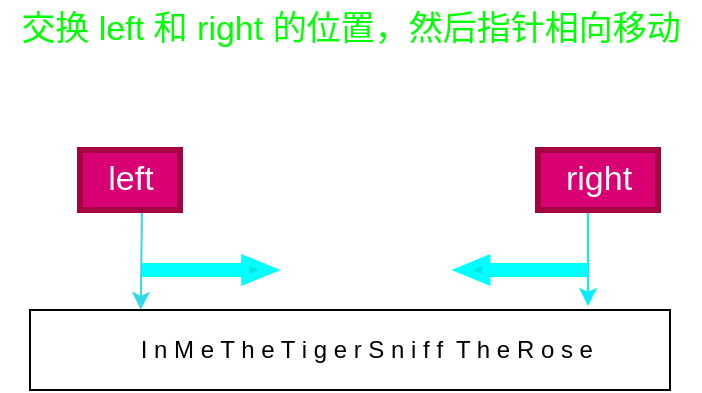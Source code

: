 <mxfile>
    <diagram id="A7-EsVn6Nm6nvatMSqN5" name="Page-1">
        <mxGraphModel dx="396" dy="384" grid="1" gridSize="10" guides="1" tooltips="1" connect="1" arrows="1" fold="1" page="1" pageScale="1" pageWidth="827" pageHeight="1169" math="0" shadow="0">
            <root>
                <mxCell id="0"/>
                <mxCell id="1" parent="0"/>
                <mxCell id="2" value="&lt;span style=&quot;white-space: pre;&quot;&gt;&#9;&lt;span style=&quot;white-space: pre;&quot;&gt;&#9;&lt;/span&gt;&lt;/span&gt;I n M e T h e T i g e r S n i f f&amp;nbsp; T h e R o s e" style="whiteSpace=wrap;html=1;align=left;" parent="1" vertex="1">
                    <mxGeometry x="170" y="240" width="320" height="40" as="geometry"/>
                </mxCell>
                <mxCell id="3" value="" style="endArrow=classic;html=1;entryX=0.173;entryY=-0.003;entryDx=0;entryDy=0;entryPerimeter=0;fillColor=#60a917;strokeColor=#33dae6;" parent="1" target="2" edge="1">
                    <mxGeometry width="50" height="50" relative="1" as="geometry">
                        <mxPoint x="226" y="190" as="sourcePoint"/>
                        <mxPoint x="220" y="230" as="targetPoint"/>
                    </mxGeometry>
                </mxCell>
                <mxCell id="4" value="" style="endArrow=classic;html=1;entryX=0.872;entryY=-0.05;entryDx=0;entryDy=0;entryPerimeter=0;strokeColor=#00eeff;" parent="1" target="2" edge="1">
                    <mxGeometry width="50" height="50" relative="1" as="geometry">
                        <mxPoint x="449" y="190" as="sourcePoint"/>
                        <mxPoint x="500" y="150" as="targetPoint"/>
                    </mxGeometry>
                </mxCell>
                <mxCell id="6" value="&lt;font style=&quot;font-size: 17px;&quot;&gt;right&lt;/font&gt;" style="text;html=1;align=center;verticalAlign=middle;resizable=0;points=[];autosize=1;strokeColor=#A50040;fillColor=#d80073;strokeWidth=3;fontColor=#ffffff;" parent="1" vertex="1">
                    <mxGeometry x="424" y="160" width="60" height="30" as="geometry"/>
                </mxCell>
                <mxCell id="7" value="&lt;font style=&quot;font-size: 17px;&quot;&gt;left&lt;/font&gt;" style="text;html=1;align=center;verticalAlign=middle;resizable=0;points=[];autosize=1;strokeColor=#A50040;fillColor=#d80073;strokeWidth=3;fontColor=#ffffff;" parent="1" vertex="1">
                    <mxGeometry x="195" y="160" width="50" height="30" as="geometry"/>
                </mxCell>
                <mxCell id="9" value="" style="shape=singleArrow;direction=east;whiteSpace=wrap;html=1;strokeWidth=4;fontSize=20;fillColor=#00e6e2;strokeColor=#00FFFF;fontColor=#ffffff;" parent="1" vertex="1">
                    <mxGeometry x="228" y="215" width="62" height="10" as="geometry"/>
                </mxCell>
                <mxCell id="10" value="" style="shape=singleArrow;direction=west;whiteSpace=wrap;html=1;strokeWidth=4;fontSize=20;fillColor=#00e6e2;strokeColor=#00FFFF;fontColor=#ffffff;" parent="1" vertex="1">
                    <mxGeometry x="386" y="215" width="61" height="10" as="geometry"/>
                </mxCell>
                <mxCell id="12" value="交换 left 和 right 的位置，然后指针相向移动" style="text;html=1;align=center;verticalAlign=middle;resizable=0;points=[];autosize=1;strokeColor=none;fillColor=none;fontSize=17;fontColor=#00FF00;" parent="1" vertex="1">
                    <mxGeometry x="155" y="85" width="350" height="30" as="geometry"/>
                </mxCell>
            </root>
        </mxGraphModel>
    </diagram>
</mxfile>